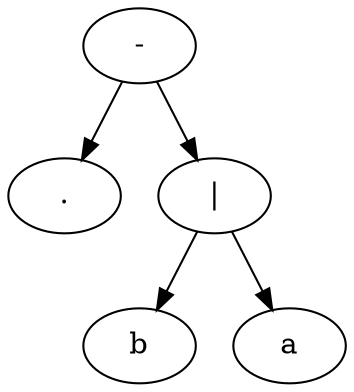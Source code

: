 digraph G {
	node_1 [label="-"]
		node_1 -> node_2
		node_1 -> node_3
	node_3 [label="|"]
		node_3 -> node_4
		node_3 -> node_5
	node_5[label="a"]
	node_4[label="b"]
	node_2[label="."]
}
